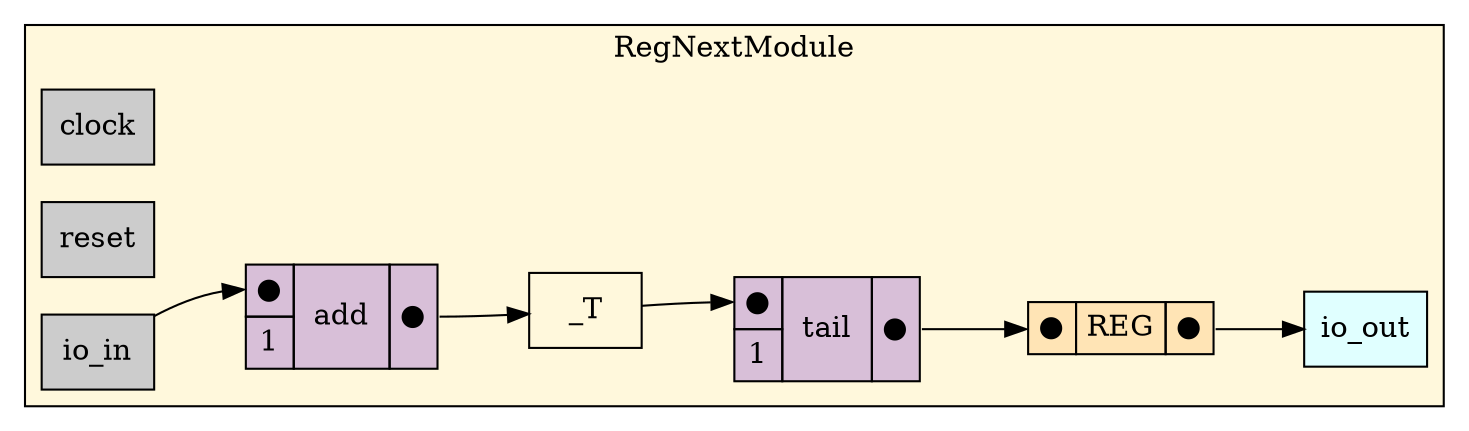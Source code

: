 digraph RegNextModule {
stylesheet = "styles.css"
rankdir="LR" 

subgraph cluster_RegNextModule {
  label="RegNextModule"
  URL=""
  bgcolor="#FFF8DC"
  cluster_RegNextModule_clock [shape = "rectangle" style="filled" fillcolor="#CCCCCC" label="clock" rank="0"]
     
cluster_RegNextModule_reset [shape = "rectangle" style="filled" fillcolor="#CCCCCC" label="reset" rank="0"]
     
cluster_RegNextModule_io_in [shape = "rectangle" style="filled" fillcolor="#CCCCCC" label="io_in" rank="0"]
     
cluster_RegNextModule_io_out [shape = "rectangle" style="filled" fillcolor="#E0FFFF" label="io_out" rank="1000"]
     
cluster_RegNextModule__T [label = "_T" shape="rectangle"]; 

op_add_3 [shape = "plaintext" label=<
<TABLE BORDER="0" CELLBORDER="1" CELLSPACING="0" CELLPADDING="4" BGCOLOR="#D8BFD8">
  <TR>
    <TD PORT="in1">&#x25cf;</TD>
    <TD ROWSPAN="2" > add </TD>
    <TD ROWSPAN="2" PORT="out">&#x25cf;</TD>
  </TR>
  <TR>
    <TD PORT="in2">1</TD>
  </TR>
</TABLE>>];
       
struct_cluster_RegNextModule_REG [shape="plaintext" label=<
<TABLE BORDER="0" CELLBORDER="1" CELLSPACING="0" CELLPADDING="4" BGCOLOR="#FFE4B5">
  <TR>
    <TD PORT="in">&#x25cf;</TD>
    <TD>REG</TD>
    <TD PORT="out">&#x25cf;</TD>
  </TR>
</TABLE>>];

op_tail_4 [shape = "plaintext" label=<
<TABLE BORDER="0" CELLBORDER="1" CELLSPACING="0" CELLPADDING="4" BGCOLOR="#D8BFD8">
  <TR>
    <TD PORT="in1">&#x25cf;</TD>
    <TD ROWSPAN="2" > tail </TD>
    <TD ROWSPAN="2" PORT="out">&#x25cf;</TD>
  </TR>
  <TR>
    <TD>1</TD>
  </TR>
</TABLE>>];
       

  op_tail_4:out -> struct_cluster_RegNextModule_REG:in
  struct_cluster_RegNextModule_REG:out -> cluster_RegNextModule_io_out
  op_add_3:out -> cluster_RegNextModule__T
  cluster_RegNextModule__T -> op_tail_4:in1
  cluster_RegNextModule_io_in -> op_add_3:in1
  
  
}
     
}
